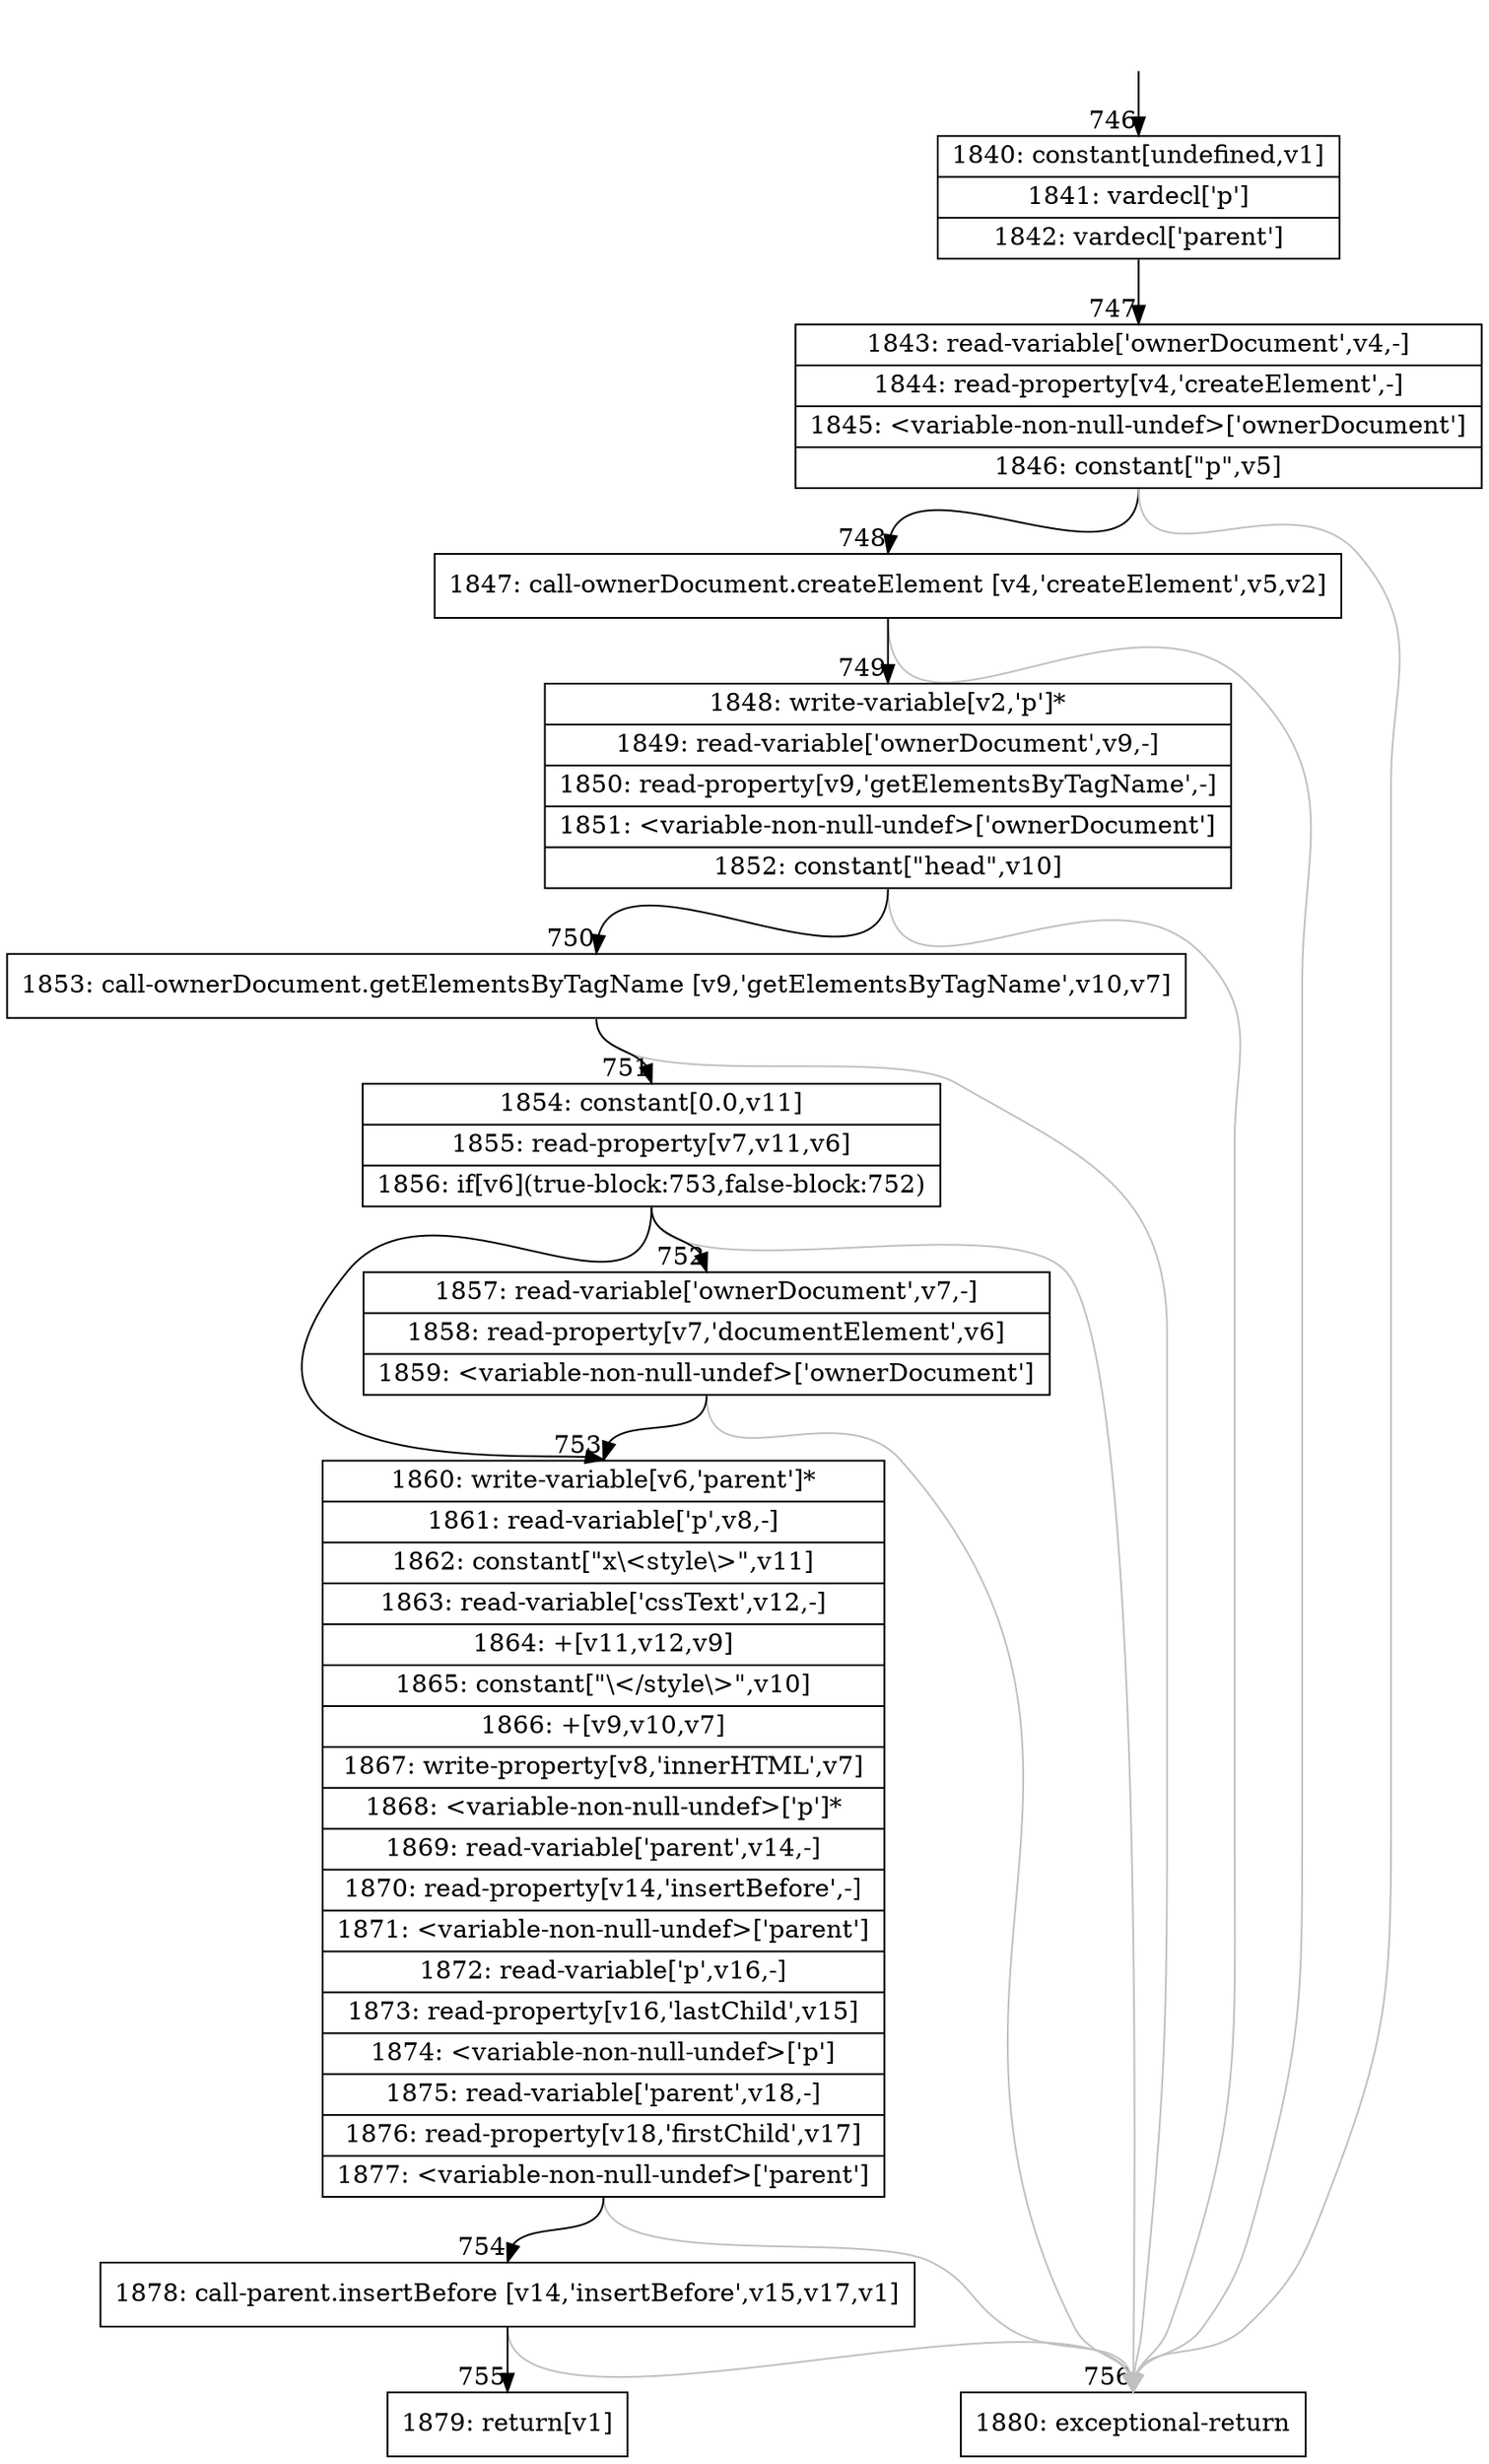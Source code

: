 digraph {
rankdir="TD"
BB_entry71[shape=none,label=""];
BB_entry71 -> BB746 [tailport=s, headport=n, headlabel="    746"]
BB746 [shape=record label="{1840: constant[undefined,v1]|1841: vardecl['p']|1842: vardecl['parent']}" ] 
BB746 -> BB747 [tailport=s, headport=n, headlabel="      747"]
BB747 [shape=record label="{1843: read-variable['ownerDocument',v4,-]|1844: read-property[v4,'createElement',-]|1845: \<variable-non-null-undef\>['ownerDocument']|1846: constant[\"p\",v5]}" ] 
BB747 -> BB748 [tailport=s, headport=n, headlabel="      748"]
BB747 -> BB756 [tailport=s, headport=n, color=gray, headlabel="      756"]
BB748 [shape=record label="{1847: call-ownerDocument.createElement [v4,'createElement',v5,v2]}" ] 
BB748 -> BB749 [tailport=s, headport=n, headlabel="      749"]
BB748 -> BB756 [tailport=s, headport=n, color=gray]
BB749 [shape=record label="{1848: write-variable[v2,'p']*|1849: read-variable['ownerDocument',v9,-]|1850: read-property[v9,'getElementsByTagName',-]|1851: \<variable-non-null-undef\>['ownerDocument']|1852: constant[\"head\",v10]}" ] 
BB749 -> BB750 [tailport=s, headport=n, headlabel="      750"]
BB749 -> BB756 [tailport=s, headport=n, color=gray]
BB750 [shape=record label="{1853: call-ownerDocument.getElementsByTagName [v9,'getElementsByTagName',v10,v7]}" ] 
BB750 -> BB751 [tailport=s, headport=n, headlabel="      751"]
BB750 -> BB756 [tailport=s, headport=n, color=gray]
BB751 [shape=record label="{1854: constant[0.0,v11]|1855: read-property[v7,v11,v6]|1856: if[v6](true-block:753,false-block:752)}" ] 
BB751 -> BB753 [tailport=s, headport=n, headlabel="      753"]
BB751 -> BB752 [tailport=s, headport=n, headlabel="      752"]
BB751 -> BB756 [tailport=s, headport=n, color=gray]
BB752 [shape=record label="{1857: read-variable['ownerDocument',v7,-]|1858: read-property[v7,'documentElement',v6]|1859: \<variable-non-null-undef\>['ownerDocument']}" ] 
BB752 -> BB753 [tailport=s, headport=n]
BB752 -> BB756 [tailport=s, headport=n, color=gray]
BB753 [shape=record label="{1860: write-variable[v6,'parent']*|1861: read-variable['p',v8,-]|1862: constant[\"x\\\<style\\\>\",v11]|1863: read-variable['cssText',v12,-]|1864: +[v11,v12,v9]|1865: constant[\"\\\</style\\\>\",v10]|1866: +[v9,v10,v7]|1867: write-property[v8,'innerHTML',v7]|1868: \<variable-non-null-undef\>['p']*|1869: read-variable['parent',v14,-]|1870: read-property[v14,'insertBefore',-]|1871: \<variable-non-null-undef\>['parent']|1872: read-variable['p',v16,-]|1873: read-property[v16,'lastChild',v15]|1874: \<variable-non-null-undef\>['p']|1875: read-variable['parent',v18,-]|1876: read-property[v18,'firstChild',v17]|1877: \<variable-non-null-undef\>['parent']}" ] 
BB753 -> BB754 [tailport=s, headport=n, headlabel="      754"]
BB753 -> BB756 [tailport=s, headport=n, color=gray]
BB754 [shape=record label="{1878: call-parent.insertBefore [v14,'insertBefore',v15,v17,v1]}" ] 
BB754 -> BB755 [tailport=s, headport=n, headlabel="      755"]
BB754 -> BB756 [tailport=s, headport=n, color=gray]
BB755 [shape=record label="{1879: return[v1]}" ] 
BB756 [shape=record label="{1880: exceptional-return}" ] 
//#$~ 676
}

